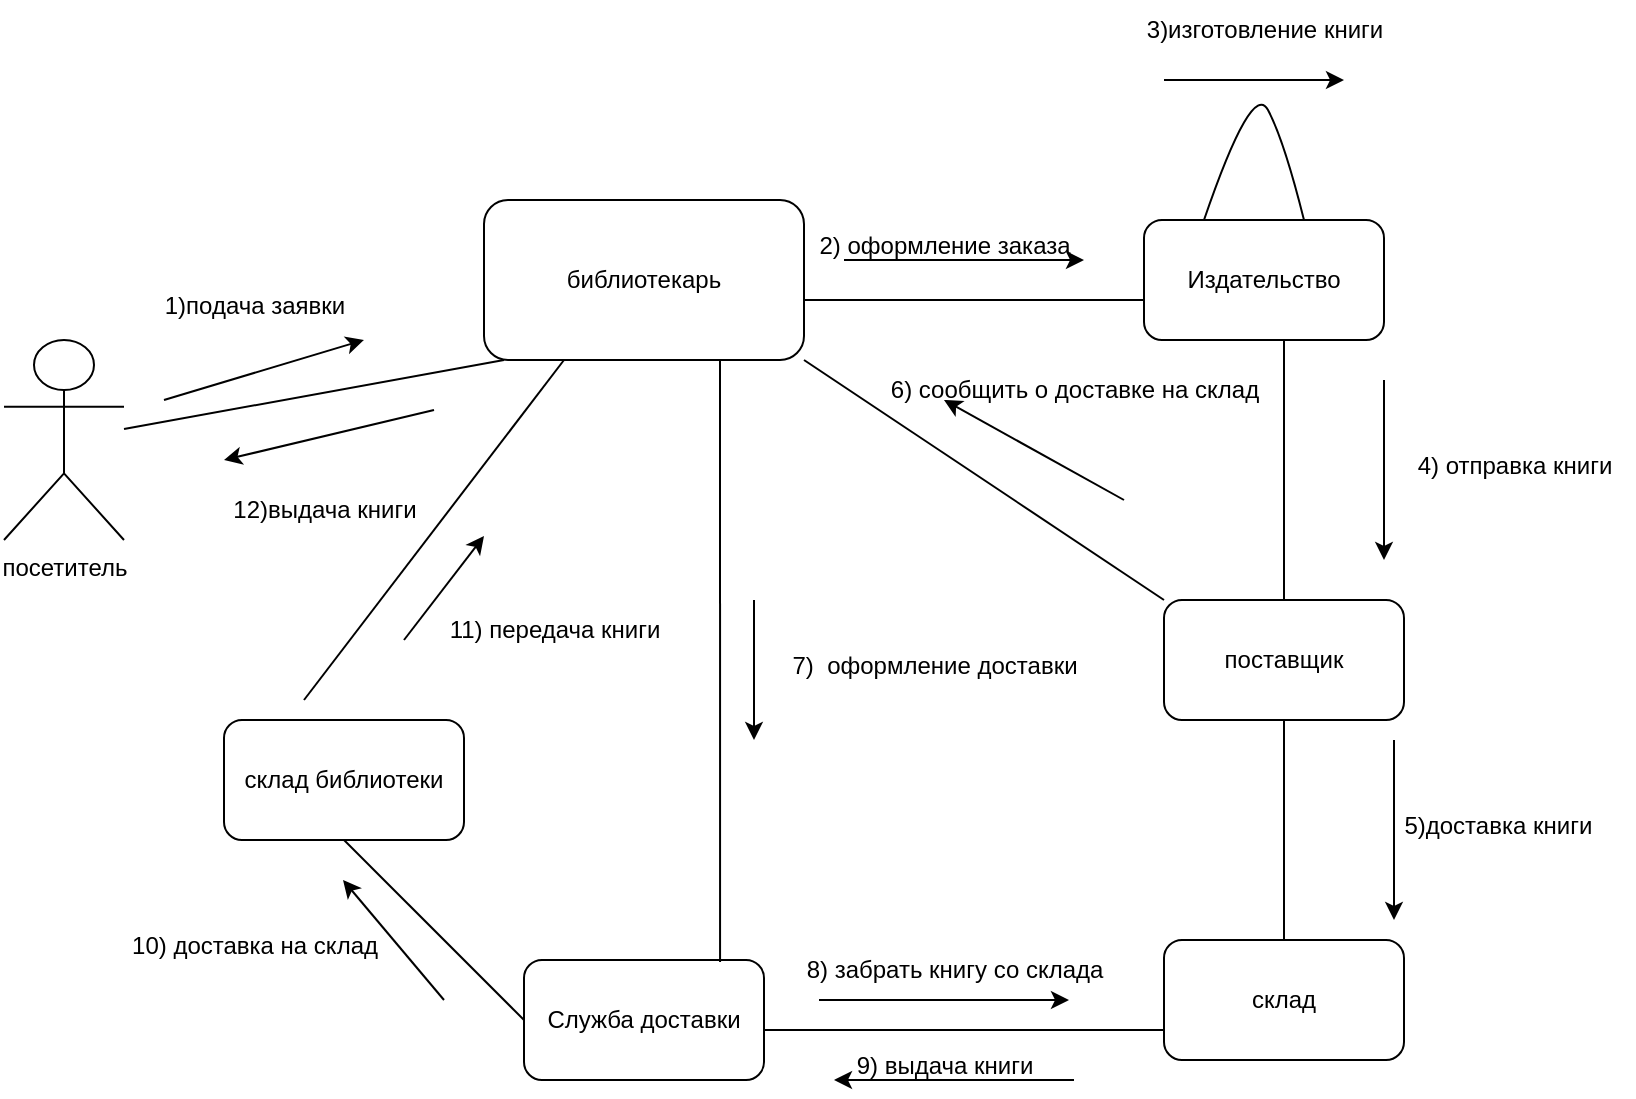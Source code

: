 <mxfile version="22.0.4" type="device">
  <diagram name="Страница — 1" id="1k-vL73gggdqp_AbF68N">
    <mxGraphModel dx="1434" dy="790" grid="1" gridSize="10" guides="1" tooltips="1" connect="1" arrows="1" fold="1" page="1" pageScale="1" pageWidth="827" pageHeight="1169" math="0" shadow="0">
      <root>
        <mxCell id="0" />
        <mxCell id="1" parent="0" />
        <mxCell id="wWY2loj6jUMyI3MRD4F--1" value="посетитель" style="shape=umlActor;verticalLabelPosition=bottom;verticalAlign=top;html=1;outlineConnect=0;" vertex="1" parent="1">
          <mxGeometry x="40" y="270" width="60" height="100" as="geometry" />
        </mxCell>
        <mxCell id="wWY2loj6jUMyI3MRD4F--2" value="библиотекарь" style="rounded=1;whiteSpace=wrap;html=1;" vertex="1" parent="1">
          <mxGeometry x="280" y="200" width="160" height="80" as="geometry" />
        </mxCell>
        <mxCell id="wWY2loj6jUMyI3MRD4F--4" value="" style="endArrow=none;html=1;rounded=0;endFill=0;" edge="1" parent="1">
          <mxGeometry width="50" height="50" relative="1" as="geometry">
            <mxPoint x="440" y="250" as="sourcePoint" />
            <mxPoint x="610" y="250" as="targetPoint" />
          </mxGeometry>
        </mxCell>
        <mxCell id="wWY2loj6jUMyI3MRD4F--6" value="Издательство" style="rounded=1;whiteSpace=wrap;html=1;" vertex="1" parent="1">
          <mxGeometry x="610" y="210" width="120" height="60" as="geometry" />
        </mxCell>
        <mxCell id="wWY2loj6jUMyI3MRD4F--7" style="edgeStyle=orthogonalEdgeStyle;rounded=0;orthogonalLoop=1;jettySize=auto;html=1;exitX=0.5;exitY=1;exitDx=0;exitDy=0;" edge="1" parent="1" source="wWY2loj6jUMyI3MRD4F--6" target="wWY2loj6jUMyI3MRD4F--6">
          <mxGeometry relative="1" as="geometry" />
        </mxCell>
        <mxCell id="wWY2loj6jUMyI3MRD4F--8" value="" style="endArrow=none;html=1;rounded=0;endFill=0;" edge="1" parent="1">
          <mxGeometry width="50" height="50" relative="1" as="geometry">
            <mxPoint x="680" y="269.5" as="sourcePoint" />
            <mxPoint x="680" y="400" as="targetPoint" />
          </mxGeometry>
        </mxCell>
        <mxCell id="wWY2loj6jUMyI3MRD4F--9" value="поставщик" style="rounded=1;whiteSpace=wrap;html=1;" vertex="1" parent="1">
          <mxGeometry x="620" y="400" width="120" height="60" as="geometry" />
        </mxCell>
        <mxCell id="wWY2loj6jUMyI3MRD4F--11" value="склад" style="rounded=1;whiteSpace=wrap;html=1;" vertex="1" parent="1">
          <mxGeometry x="620" y="570" width="120" height="60" as="geometry" />
        </mxCell>
        <mxCell id="wWY2loj6jUMyI3MRD4F--12" value="" style="endArrow=none;html=1;rounded=0;exitX=0;exitY=0.75;exitDx=0;exitDy=0;endFill=0;" edge="1" parent="1" source="wWY2loj6jUMyI3MRD4F--11">
          <mxGeometry width="50" height="50" relative="1" as="geometry">
            <mxPoint x="470" y="510" as="sourcePoint" />
            <mxPoint x="420" y="615" as="targetPoint" />
          </mxGeometry>
        </mxCell>
        <mxCell id="wWY2loj6jUMyI3MRD4F--13" value="Служба доставки" style="rounded=1;whiteSpace=wrap;html=1;" vertex="1" parent="1">
          <mxGeometry x="300" y="580" width="120" height="60" as="geometry" />
        </mxCell>
        <mxCell id="wWY2loj6jUMyI3MRD4F--14" value="" style="endArrow=none;html=1;rounded=0;endFill=0;exitX=0.817;exitY=0.017;exitDx=0;exitDy=0;exitPerimeter=0;" edge="1" parent="1" source="wWY2loj6jUMyI3MRD4F--13">
          <mxGeometry width="50" height="50" relative="1" as="geometry">
            <mxPoint x="450" y="390" as="sourcePoint" />
            <mxPoint x="398" y="280" as="targetPoint" />
          </mxGeometry>
        </mxCell>
        <mxCell id="wWY2loj6jUMyI3MRD4F--15" value="" style="endArrow=classic;html=1;rounded=0;" edge="1" parent="1">
          <mxGeometry width="50" height="50" relative="1" as="geometry">
            <mxPoint x="120" y="300" as="sourcePoint" />
            <mxPoint x="220" y="270" as="targetPoint" />
          </mxGeometry>
        </mxCell>
        <mxCell id="wWY2loj6jUMyI3MRD4F--18" value="склад библиотеки" style="rounded=1;whiteSpace=wrap;html=1;" vertex="1" parent="1">
          <mxGeometry x="150" y="460" width="120" height="60" as="geometry" />
        </mxCell>
        <mxCell id="wWY2loj6jUMyI3MRD4F--21" value="" style="endArrow=none;html=1;rounded=0;entryX=0.25;entryY=1;entryDx=0;entryDy=0;" edge="1" parent="1" target="wWY2loj6jUMyI3MRD4F--2">
          <mxGeometry width="50" height="50" relative="1" as="geometry">
            <mxPoint x="190" y="450" as="sourcePoint" />
            <mxPoint x="370" y="350" as="targetPoint" />
          </mxGeometry>
        </mxCell>
        <mxCell id="wWY2loj6jUMyI3MRD4F--22" value="" style="endArrow=none;html=1;rounded=0;" edge="1" parent="1" source="wWY2loj6jUMyI3MRD4F--1">
          <mxGeometry width="50" height="50" relative="1" as="geometry">
            <mxPoint x="240" y="330" as="sourcePoint" />
            <mxPoint x="290" y="280" as="targetPoint" />
          </mxGeometry>
        </mxCell>
        <mxCell id="wWY2loj6jUMyI3MRD4F--23" value="1)подача заявки" style="text;html=1;align=center;verticalAlign=middle;resizable=0;points=[];autosize=1;strokeColor=none;fillColor=none;rotation=0;" vertex="1" parent="1">
          <mxGeometry x="110" y="238" width="110" height="30" as="geometry" />
        </mxCell>
        <mxCell id="wWY2loj6jUMyI3MRD4F--24" value="" style="endArrow=classic;html=1;rounded=0;" edge="1" parent="1">
          <mxGeometry width="50" height="50" relative="1" as="geometry">
            <mxPoint x="460" y="230" as="sourcePoint" />
            <mxPoint x="580" y="230" as="targetPoint" />
          </mxGeometry>
        </mxCell>
        <mxCell id="wWY2loj6jUMyI3MRD4F--25" value="2) оформление заказа" style="text;html=1;align=center;verticalAlign=middle;resizable=0;points=[];autosize=1;strokeColor=none;fillColor=none;" vertex="1" parent="1">
          <mxGeometry x="435" y="208" width="150" height="30" as="geometry" />
        </mxCell>
        <mxCell id="wWY2loj6jUMyI3MRD4F--26" value="" style="endArrow=classic;html=1;rounded=0;" edge="1" parent="1">
          <mxGeometry width="50" height="50" relative="1" as="geometry">
            <mxPoint x="620" y="140" as="sourcePoint" />
            <mxPoint x="710" y="140" as="targetPoint" />
          </mxGeometry>
        </mxCell>
        <mxCell id="wWY2loj6jUMyI3MRD4F--27" value="3)изготовление книги" style="text;html=1;align=center;verticalAlign=middle;resizable=0;points=[];autosize=1;strokeColor=none;fillColor=none;" vertex="1" parent="1">
          <mxGeometry x="600" y="100" width="140" height="30" as="geometry" />
        </mxCell>
        <mxCell id="wWY2loj6jUMyI3MRD4F--28" value="" style="curved=1;endArrow=none;html=1;rounded=0;endFill=0;" edge="1" parent="1">
          <mxGeometry width="50" height="50" relative="1" as="geometry">
            <mxPoint x="640" y="210" as="sourcePoint" />
            <mxPoint x="690" y="210" as="targetPoint" />
            <Array as="points">
              <mxPoint x="664" y="140" />
              <mxPoint x="680" y="170" />
            </Array>
          </mxGeometry>
        </mxCell>
        <mxCell id="wWY2loj6jUMyI3MRD4F--29" value="" style="endArrow=classic;html=1;rounded=0;" edge="1" parent="1">
          <mxGeometry width="50" height="50" relative="1" as="geometry">
            <mxPoint x="730" y="290" as="sourcePoint" />
            <mxPoint x="730" y="380" as="targetPoint" />
          </mxGeometry>
        </mxCell>
        <mxCell id="wWY2loj6jUMyI3MRD4F--31" value="4) отправка книги" style="text;html=1;align=center;verticalAlign=middle;resizable=0;points=[];autosize=1;strokeColor=none;fillColor=none;" vertex="1" parent="1">
          <mxGeometry x="735" y="318" width="120" height="30" as="geometry" />
        </mxCell>
        <mxCell id="wWY2loj6jUMyI3MRD4F--32" value="" style="endArrow=classic;html=1;rounded=0;" edge="1" parent="1">
          <mxGeometry width="50" height="50" relative="1" as="geometry">
            <mxPoint x="735" y="470" as="sourcePoint" />
            <mxPoint x="735" y="560" as="targetPoint" />
          </mxGeometry>
        </mxCell>
        <mxCell id="wWY2loj6jUMyI3MRD4F--33" value="&amp;nbsp; &amp;nbsp; &amp;nbsp; &amp;nbsp; &amp;nbsp; &amp;nbsp; &amp;nbsp; &amp;nbsp; &amp;nbsp; &amp;nbsp; &amp;nbsp; 5)доставка книги" style="text;html=1;align=center;verticalAlign=middle;resizable=0;points=[];autosize=1;strokeColor=none;fillColor=none;" vertex="1" parent="1">
          <mxGeometry x="655" y="498" width="190" height="30" as="geometry" />
        </mxCell>
        <mxCell id="wWY2loj6jUMyI3MRD4F--34" value="" style="endArrow=none;html=1;rounded=0;exitX=0;exitY=0;exitDx=0;exitDy=0;entryX=1;entryY=1;entryDx=0;entryDy=0;endFill=0;" edge="1" parent="1" source="wWY2loj6jUMyI3MRD4F--9" target="wWY2loj6jUMyI3MRD4F--2">
          <mxGeometry width="50" height="50" relative="1" as="geometry">
            <mxPoint x="485" y="358" as="sourcePoint" />
            <mxPoint x="535" y="308" as="targetPoint" />
          </mxGeometry>
        </mxCell>
        <mxCell id="wWY2loj6jUMyI3MRD4F--35" value="6) сообщить о доставке на склад" style="text;html=1;align=center;verticalAlign=middle;resizable=0;points=[];autosize=1;strokeColor=none;fillColor=none;" vertex="1" parent="1">
          <mxGeometry x="470" y="280" width="210" height="30" as="geometry" />
        </mxCell>
        <mxCell id="wWY2loj6jUMyI3MRD4F--36" value="" style="endArrow=none;html=1;rounded=0;" edge="1" parent="1" source="wWY2loj6jUMyI3MRD4F--11">
          <mxGeometry width="50" height="50" relative="1" as="geometry">
            <mxPoint x="630" y="510" as="sourcePoint" />
            <mxPoint x="680" y="460" as="targetPoint" />
          </mxGeometry>
        </mxCell>
        <mxCell id="wWY2loj6jUMyI3MRD4F--37" value="" style="endArrow=classic;html=1;rounded=0;" edge="1" parent="1">
          <mxGeometry width="50" height="50" relative="1" as="geometry">
            <mxPoint x="600" y="350" as="sourcePoint" />
            <mxPoint x="510" y="300" as="targetPoint" />
          </mxGeometry>
        </mxCell>
        <mxCell id="wWY2loj6jUMyI3MRD4F--39" value="" style="endArrow=classic;html=1;rounded=0;" edge="1" parent="1">
          <mxGeometry width="50" height="50" relative="1" as="geometry">
            <mxPoint x="415" y="400" as="sourcePoint" />
            <mxPoint x="415" y="470" as="targetPoint" />
          </mxGeometry>
        </mxCell>
        <mxCell id="wWY2loj6jUMyI3MRD4F--40" value="7)&amp;nbsp; оформление доставки" style="text;html=1;align=center;verticalAlign=middle;resizable=0;points=[];autosize=1;strokeColor=none;fillColor=none;" vertex="1" parent="1">
          <mxGeometry x="420" y="418" width="170" height="30" as="geometry" />
        </mxCell>
        <mxCell id="wWY2loj6jUMyI3MRD4F--41" value="" style="endArrow=classic;html=1;rounded=0;" edge="1" parent="1">
          <mxGeometry width="50" height="50" relative="1" as="geometry">
            <mxPoint x="447.5" y="600" as="sourcePoint" />
            <mxPoint x="572.5" y="600" as="targetPoint" />
          </mxGeometry>
        </mxCell>
        <mxCell id="wWY2loj6jUMyI3MRD4F--42" value="8) забрать книгу со склада" style="text;html=1;align=center;verticalAlign=middle;resizable=0;points=[];autosize=1;strokeColor=none;fillColor=none;" vertex="1" parent="1">
          <mxGeometry x="430" y="570" width="170" height="30" as="geometry" />
        </mxCell>
        <mxCell id="wWY2loj6jUMyI3MRD4F--44" value="" style="endArrow=classic;html=1;rounded=0;" edge="1" parent="1">
          <mxGeometry width="50" height="50" relative="1" as="geometry">
            <mxPoint x="575" y="640" as="sourcePoint" />
            <mxPoint x="455" y="640" as="targetPoint" />
          </mxGeometry>
        </mxCell>
        <mxCell id="wWY2loj6jUMyI3MRD4F--45" value="&amp;nbsp; &amp;nbsp; &amp;nbsp; &amp;nbsp; &amp;nbsp; &amp;nbsp; 9) выдача книги" style="text;html=1;align=center;verticalAlign=middle;resizable=0;points=[];autosize=1;strokeColor=none;fillColor=none;" vertex="1" parent="1">
          <mxGeometry x="415" y="618" width="150" height="30" as="geometry" />
        </mxCell>
        <mxCell id="wWY2loj6jUMyI3MRD4F--48" value="" style="endArrow=none;html=1;rounded=0;entryX=0.5;entryY=1;entryDx=0;entryDy=0;exitX=0;exitY=0.5;exitDx=0;exitDy=0;" edge="1" parent="1" source="wWY2loj6jUMyI3MRD4F--13" target="wWY2loj6jUMyI3MRD4F--18">
          <mxGeometry width="50" height="50" relative="1" as="geometry">
            <mxPoint x="280" y="530" as="sourcePoint" />
            <mxPoint x="410" y="360" as="targetPoint" />
          </mxGeometry>
        </mxCell>
        <mxCell id="wWY2loj6jUMyI3MRD4F--49" value="" style="endArrow=classic;html=1;rounded=0;" edge="1" parent="1">
          <mxGeometry width="50" height="50" relative="1" as="geometry">
            <mxPoint x="260" y="600" as="sourcePoint" />
            <mxPoint x="209.5" y="540" as="targetPoint" />
          </mxGeometry>
        </mxCell>
        <mxCell id="wWY2loj6jUMyI3MRD4F--50" value="10) доставка на склад" style="text;html=1;align=center;verticalAlign=middle;resizable=0;points=[];autosize=1;strokeColor=none;fillColor=none;" vertex="1" parent="1">
          <mxGeometry x="90" y="558" width="150" height="30" as="geometry" />
        </mxCell>
        <mxCell id="wWY2loj6jUMyI3MRD4F--52" value="11) передача книги" style="text;html=1;align=center;verticalAlign=middle;resizable=0;points=[];autosize=1;strokeColor=none;fillColor=none;" vertex="1" parent="1">
          <mxGeometry x="250" y="400" width="130" height="30" as="geometry" />
        </mxCell>
        <mxCell id="wWY2loj6jUMyI3MRD4F--54" value="" style="endArrow=classic;html=1;rounded=0;" edge="1" parent="1">
          <mxGeometry width="50" height="50" relative="1" as="geometry">
            <mxPoint x="255" y="305" as="sourcePoint" />
            <mxPoint x="150" y="330" as="targetPoint" />
          </mxGeometry>
        </mxCell>
        <mxCell id="wWY2loj6jUMyI3MRD4F--56" value="12)выдача книги" style="text;html=1;align=center;verticalAlign=middle;resizable=0;points=[];autosize=1;strokeColor=none;fillColor=none;" vertex="1" parent="1">
          <mxGeometry x="140" y="340" width="120" height="30" as="geometry" />
        </mxCell>
        <mxCell id="wWY2loj6jUMyI3MRD4F--57" value="" style="endArrow=classic;html=1;rounded=0;" edge="1" parent="1">
          <mxGeometry width="50" height="50" relative="1" as="geometry">
            <mxPoint x="240" y="420" as="sourcePoint" />
            <mxPoint x="280" y="368" as="targetPoint" />
          </mxGeometry>
        </mxCell>
      </root>
    </mxGraphModel>
  </diagram>
</mxfile>
